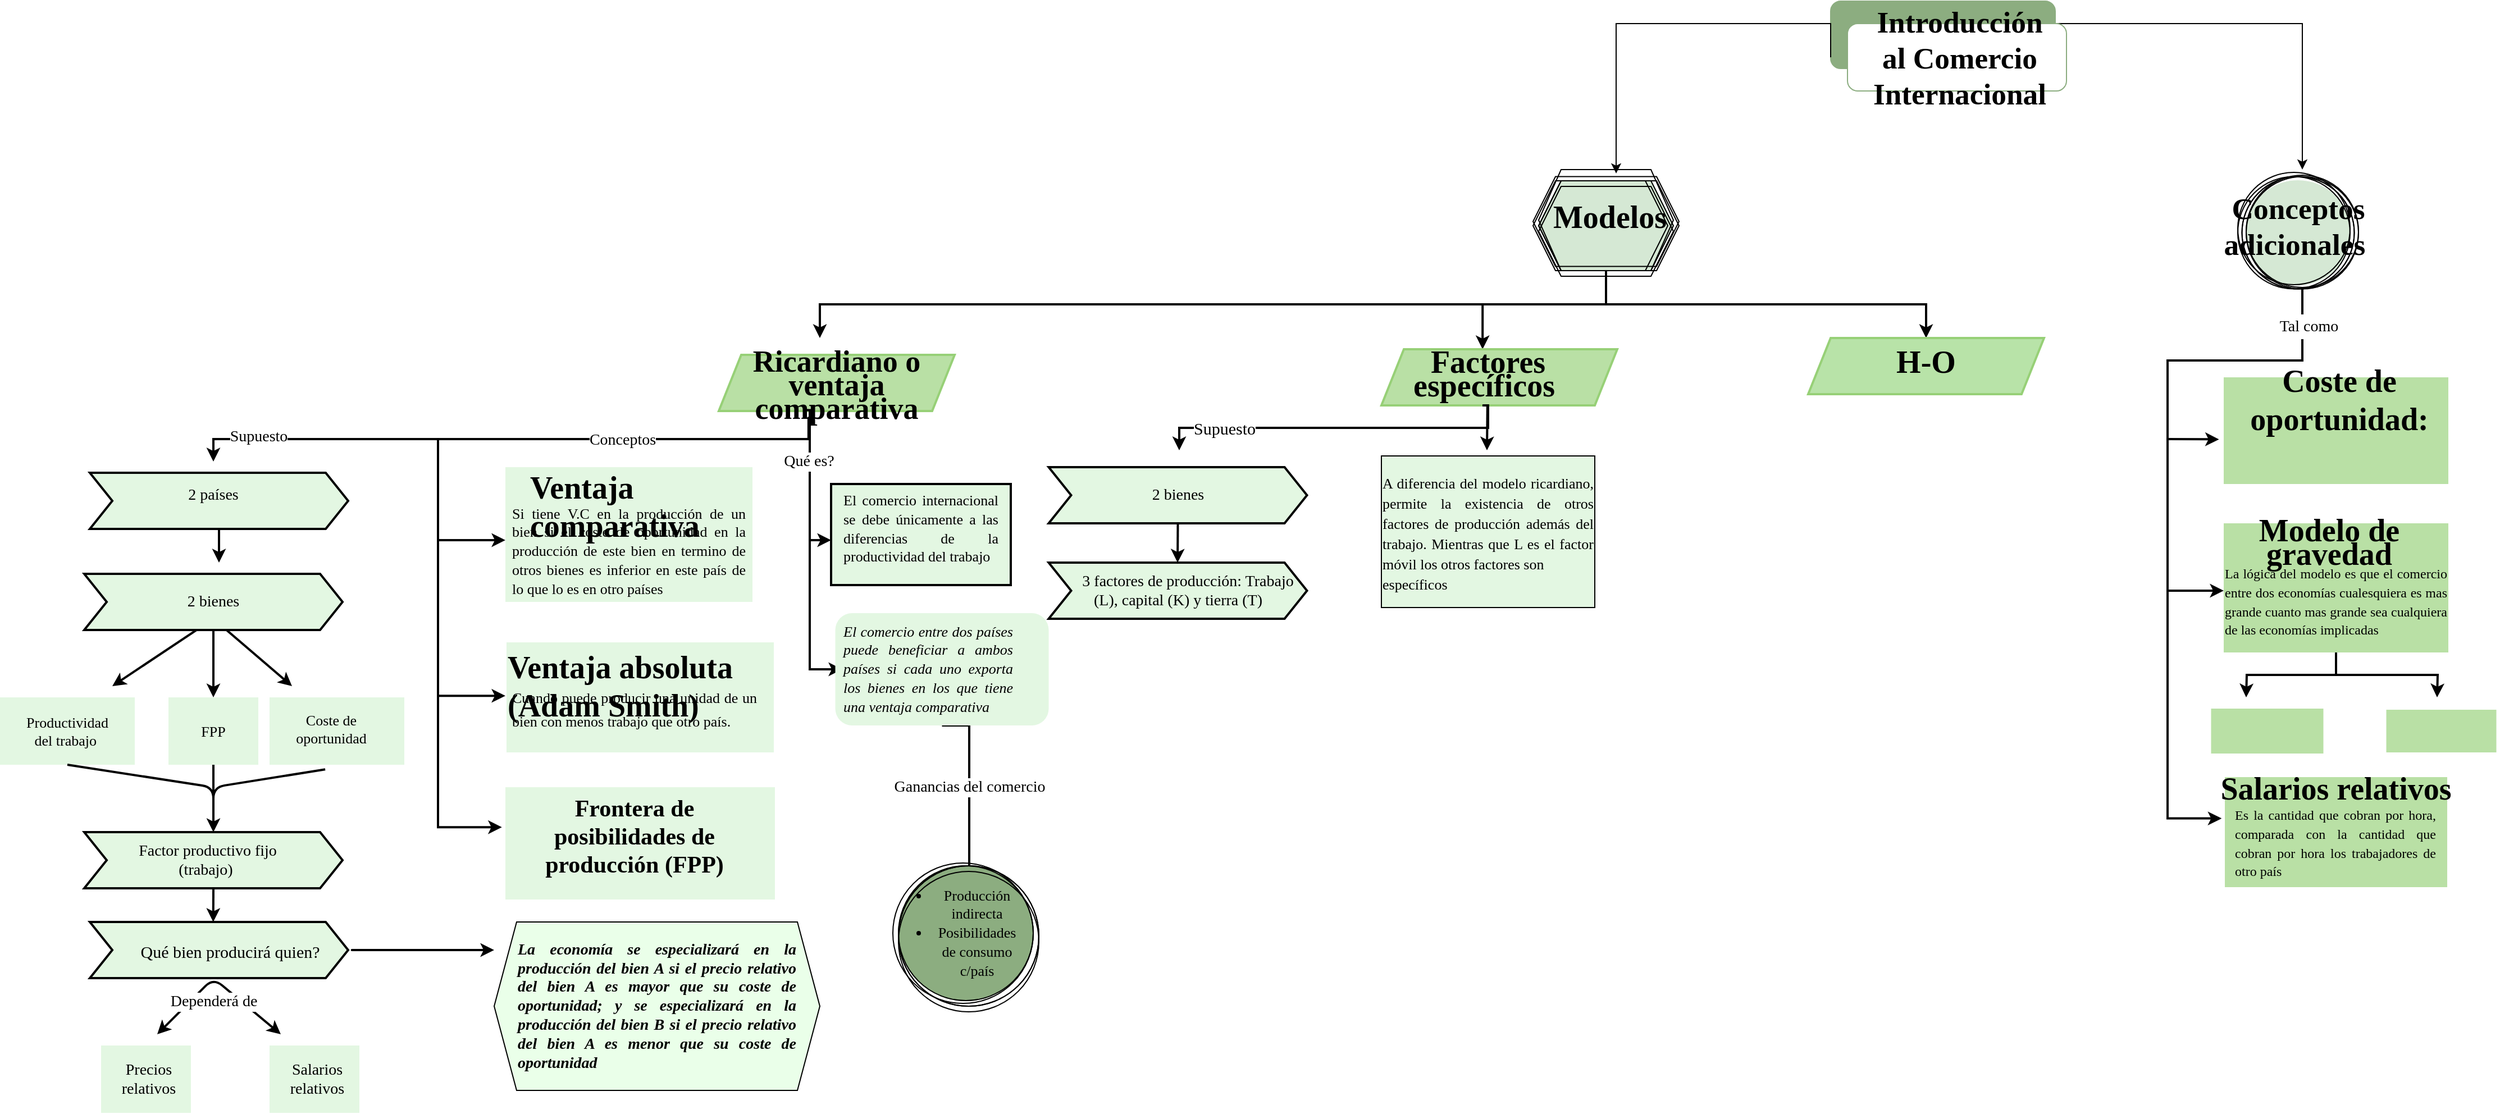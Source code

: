 <mxfile version="13.7.5" type="github">
  <diagram id="CLQZxcMC5-kOAepzaijG" name="Page-1">
    <mxGraphModel dx="2875" dy="645" grid="1" gridSize="10" guides="1" tooltips="1" connect="1" arrows="1" fold="1" page="1" pageScale="1" pageWidth="827" pageHeight="1169" math="0" shadow="0">
      <root>
        <mxCell id="0" />
        <mxCell id="1" parent="0" />
        <mxCell id="q8S28wrqsm7eVF6ChEKj-181" value="" style="shape=step;perimeter=stepPerimeter;whiteSpace=wrap;html=1;fixedSize=1;labelBackgroundColor=none;strokeColor=#000000;strokeWidth=2;fillColor=#E3F7E2;fontFamily=Times New Roman;fontSize=14;" vertex="1" parent="1">
          <mxGeometry x="-1320" y="860" width="230" height="50" as="geometry" />
        </mxCell>
        <mxCell id="q8S28wrqsm7eVF6ChEKj-159" value="" style="endArrow=classic;startArrow=classic;html=1;strokeWidth=2;fontFamily=Times New Roman;fontSize=14;" edge="1" parent="1">
          <mxGeometry width="50" height="50" relative="1" as="geometry">
            <mxPoint x="-1300" y="650" as="sourcePoint" />
            <mxPoint x="-1140" y="650" as="targetPoint" />
            <Array as="points">
              <mxPoint x="-1210" y="590" />
            </Array>
          </mxGeometry>
        </mxCell>
        <mxCell id="q8S28wrqsm7eVF6ChEKj-1" value="" style="rounded=1;whiteSpace=wrap;html=1;fontColor=#ffffff;fillColor=#8CAD80;strokeColor=#8CAD80;" vertex="1" parent="1">
          <mxGeometry x="230" y="40" width="200" height="60" as="geometry" />
        </mxCell>
        <mxCell id="q8S28wrqsm7eVF6ChEKj-6" style="edgeStyle=orthogonalEdgeStyle;rounded=0;orthogonalLoop=1;jettySize=auto;html=1;exitX=1;exitY=0.5;exitDx=0;exitDy=0;fontFamily=Times New Roman;fontSize=14;" edge="1" parent="1" source="q8S28wrqsm7eVF6ChEKj-3">
          <mxGeometry relative="1" as="geometry">
            <mxPoint x="650" y="190" as="targetPoint" />
            <Array as="points">
              <mxPoint x="430" y="90" />
              <mxPoint x="430" y="60" />
              <mxPoint x="650" y="60" />
            </Array>
          </mxGeometry>
        </mxCell>
        <mxCell id="q8S28wrqsm7eVF6ChEKj-3" value="" style="rounded=1;whiteSpace=wrap;html=1;fontColor=#ffffff;fillColor=#FFFFFF;strokeColor=#8CAD80;" vertex="1" parent="1">
          <mxGeometry x="245" y="60" width="195" height="60" as="geometry" />
        </mxCell>
        <mxCell id="q8S28wrqsm7eVF6ChEKj-7" style="edgeStyle=orthogonalEdgeStyle;rounded=0;orthogonalLoop=1;jettySize=auto;html=1;fontFamily=Times New Roman;fontSize=14;entryX=0.575;entryY=-0.082;entryDx=0;entryDy=0;entryPerimeter=0;" edge="1" parent="1" target="q8S28wrqsm7eVF6ChEKj-13">
          <mxGeometry relative="1" as="geometry">
            <mxPoint x="60" y="190" as="targetPoint" />
            <mxPoint x="230" y="90" as="sourcePoint" />
            <Array as="points">
              <mxPoint x="230" y="60" />
              <mxPoint x="39" y="60" />
            </Array>
          </mxGeometry>
        </mxCell>
        <mxCell id="q8S28wrqsm7eVF6ChEKj-4" value="&lt;span style=&quot;font-family: &amp;#34;strawberry blossom&amp;#34; ; font-size: 26.667px ; font-weight: 700&quot;&gt;Introducción al Comercio Internacional&lt;/span&gt;" style="text;html=1;strokeColor=none;fillColor=none;align=center;verticalAlign=middle;whiteSpace=wrap;rounded=0;fontFamily=Times New Roman;fontSize=14;" vertex="1" parent="1">
          <mxGeometry x="260" y="80" width="170" height="20" as="geometry" />
        </mxCell>
        <mxCell id="q8S28wrqsm7eVF6ChEKj-13" value="" style="shape=hexagon;perimeter=hexagonPerimeter2;whiteSpace=wrap;html=1;fixedSize=1;fontFamily=Times New Roman;fontSize=14;fontColor=#ffffff;strokeColor=#D5E8D4;fillColor=#D5E8D4;" vertex="1" parent="1">
          <mxGeometry x="-30" y="200" width="120" height="80" as="geometry" />
        </mxCell>
        <mxCell id="q8S28wrqsm7eVF6ChEKj-17" value="" style="shape=hexagon;perimeter=hexagonPerimeter2;whiteSpace=wrap;html=1;fixedSize=1;fontFamily=Times New Roman;fontSize=14;fillColor=none;" vertex="1" parent="1">
          <mxGeometry x="-35" y="200" width="120" height="80" as="geometry" />
        </mxCell>
        <mxCell id="q8S28wrqsm7eVF6ChEKj-18" value="" style="shape=hexagon;perimeter=hexagonPerimeter2;whiteSpace=wrap;html=1;fixedSize=1;fontFamily=Times New Roman;fontSize=14;fillColor=none;" vertex="1" parent="1">
          <mxGeometry x="-30" y="200" width="120" height="80" as="geometry" />
        </mxCell>
        <mxCell id="q8S28wrqsm7eVF6ChEKj-19" value="" style="shape=hexagon;perimeter=hexagonPerimeter2;whiteSpace=wrap;html=1;fixedSize=1;fontFamily=Times New Roman;fontSize=14;fillColor=none;" vertex="1" parent="1">
          <mxGeometry x="-30" y="200" width="125" height="80" as="geometry" />
        </mxCell>
        <mxCell id="q8S28wrqsm7eVF6ChEKj-21" value="" style="shape=hexagon;perimeter=hexagonPerimeter2;whiteSpace=wrap;html=1;fixedSize=1;fontFamily=Times New Roman;fontSize=14;fillColor=none;" vertex="1" parent="1">
          <mxGeometry x="-35" y="196.25" width="130" height="80" as="geometry" />
        </mxCell>
        <mxCell id="q8S28wrqsm7eVF6ChEKj-22" value="" style="shape=hexagon;perimeter=hexagonPerimeter2;whiteSpace=wrap;html=1;fixedSize=1;fontFamily=Times New Roman;fontSize=14;fillColor=none;" vertex="1" parent="1">
          <mxGeometry x="-30" y="205" width="120" height="80" as="geometry" />
        </mxCell>
        <mxCell id="q8S28wrqsm7eVF6ChEKj-28" value="&lt;br style=&quot;font-size: 28px&quot;&gt;&lt;br style=&quot;font-size: 28px&quot;&gt;&lt;span style=&quot;font-size: 28px ; font-family: &amp;#34;strawberry blossom&amp;#34; ; font-weight: 700&quot;&gt;&amp;nbsp;Modelos&lt;/span&gt;" style="text;html=1;fillColor=none;align=center;verticalAlign=middle;whiteSpace=wrap;rounded=0;fontFamily=Times New Roman;fontSize=14;" vertex="1" parent="1">
          <mxGeometry x="-15" y="200" width="90" height="30" as="geometry" />
        </mxCell>
        <mxCell id="q8S28wrqsm7eVF6ChEKj-31" value="" style="ellipse;whiteSpace=wrap;html=1;aspect=fixed;fontFamily=Times New Roman;fontSize=14;fillColor=#D5E8D4;strokeColor=#D5E8D4;" vertex="1" parent="1">
          <mxGeometry x="600" y="200" width="92.5" height="92.5" as="geometry" />
        </mxCell>
        <mxCell id="q8S28wrqsm7eVF6ChEKj-40" value="" style="ellipse;whiteSpace=wrap;html=1;aspect=fixed;fillColor=none;fontFamily=Times New Roman;fontSize=14;" vertex="1" parent="1">
          <mxGeometry x="592.5" y="192.5" width="100" height="100" as="geometry" />
        </mxCell>
        <mxCell id="q8S28wrqsm7eVF6ChEKj-41" value="&lt;span style=&quot;font-family: &amp;#34;strawberry blossom&amp;#34; ; font-size: 26.667px ; font-weight: 700&quot;&gt;Conceptos adicionales&amp;nbsp;&lt;/span&gt;" style="text;html=1;strokeColor=none;fillColor=none;align=center;verticalAlign=middle;whiteSpace=wrap;rounded=0;fontFamily=Times New Roman;fontSize=14;" vertex="1" parent="1">
          <mxGeometry x="568.75" y="215" width="155" height="50" as="geometry" />
        </mxCell>
        <mxCell id="q8S28wrqsm7eVF6ChEKj-42" value="" style="ellipse;whiteSpace=wrap;html=1;aspect=fixed;fillColor=none;fontFamily=Times New Roman;fontSize=14;" vertex="1" parent="1">
          <mxGeometry x="600" y="196.25" width="100" height="100" as="geometry" />
        </mxCell>
        <mxCell id="q8S28wrqsm7eVF6ChEKj-43" value="" style="ellipse;whiteSpace=wrap;html=1;aspect=fixed;fillColor=none;fontFamily=Times New Roman;fontSize=14;" vertex="1" parent="1">
          <mxGeometry x="596.25" y="196.25" width="100" height="100" as="geometry" />
        </mxCell>
        <mxCell id="q8S28wrqsm7eVF6ChEKj-44" value="" style="ellipse;whiteSpace=wrap;html=1;aspect=fixed;fillColor=none;fontFamily=Times New Roman;fontSize=14;" vertex="1" parent="1">
          <mxGeometry x="592.5" y="196.25" width="100" height="100" as="geometry" />
        </mxCell>
        <mxCell id="q8S28wrqsm7eVF6ChEKj-45" value="" style="ellipse;whiteSpace=wrap;html=1;aspect=fixed;fillColor=none;fontFamily=Times New Roman;fontSize=14;" vertex="1" parent="1">
          <mxGeometry x="596.25" y="196.25" width="100" height="100" as="geometry" />
        </mxCell>
        <mxCell id="q8S28wrqsm7eVF6ChEKj-87" style="rounded=0;orthogonalLoop=1;jettySize=auto;html=1;exitX=0.5;exitY=1;exitDx=0;exitDy=0;strokeWidth=2;fontFamily=Times New Roman;fontSize=14;edgeStyle=orthogonalEdgeStyle;entryX=0.015;entryY=1.26;entryDx=0;entryDy=0;entryPerimeter=0;" edge="1" parent="1" source="q8S28wrqsm7eVF6ChEKj-46" target="q8S28wrqsm7eVF6ChEKj-99">
          <mxGeometry relative="1" as="geometry">
            <mxPoint x="550" y="770" as="targetPoint" />
            <Array as="points">
              <mxPoint x="650" y="360" />
              <mxPoint x="530" y="360" />
              <mxPoint x="530" y="768" />
            </Array>
          </mxGeometry>
        </mxCell>
        <mxCell id="q8S28wrqsm7eVF6ChEKj-46" value="" style="ellipse;whiteSpace=wrap;html=1;aspect=fixed;fillColor=none;fontFamily=Times New Roman;fontSize=14;" vertex="1" parent="1">
          <mxGeometry x="600" y="195" width="100" height="100" as="geometry" />
        </mxCell>
        <mxCell id="q8S28wrqsm7eVF6ChEKj-61" style="edgeStyle=orthogonalEdgeStyle;rounded=0;orthogonalLoop=1;jettySize=auto;html=1;exitX=0.5;exitY=1;exitDx=0;exitDy=0;fontFamily=Times New Roman;fontSize=14;strokeWidth=2;entryX=0.429;entryY=0;entryDx=0;entryDy=0;entryPerimeter=0;" edge="1" parent="1" source="q8S28wrqsm7eVF6ChEKj-50" target="q8S28wrqsm7eVF6ChEKj-58">
          <mxGeometry relative="1" as="geometry">
            <mxPoint x="-80" y="338" as="targetPoint" />
            <Array as="points">
              <mxPoint x="30" y="310" />
              <mxPoint x="-80" y="310" />
            </Array>
          </mxGeometry>
        </mxCell>
        <mxCell id="q8S28wrqsm7eVF6ChEKj-63" style="edgeStyle=orthogonalEdgeStyle;rounded=0;orthogonalLoop=1;jettySize=auto;html=1;exitX=0.5;exitY=1;exitDx=0;exitDy=0;entryX=0.5;entryY=0;entryDx=0;entryDy=0;fontFamily=Times New Roman;fontSize=14;strokeWidth=2;" edge="1" parent="1" source="q8S28wrqsm7eVF6ChEKj-50" target="q8S28wrqsm7eVF6ChEKj-59">
          <mxGeometry relative="1" as="geometry" />
        </mxCell>
        <mxCell id="q8S28wrqsm7eVF6ChEKj-64" style="edgeStyle=orthogonalEdgeStyle;rounded=0;orthogonalLoop=1;jettySize=auto;html=1;exitX=0.5;exitY=1;exitDx=0;exitDy=0;strokeWidth=2;fontFamily=Times New Roman;fontSize=14;" edge="1" parent="1" source="q8S28wrqsm7eVF6ChEKj-50">
          <mxGeometry relative="1" as="geometry">
            <mxPoint x="-670" y="340" as="targetPoint" />
            <Array as="points">
              <mxPoint x="30" y="310" />
              <mxPoint x="-670" y="310" />
            </Array>
          </mxGeometry>
        </mxCell>
        <mxCell id="q8S28wrqsm7eVF6ChEKj-50" value="" style="shape=hexagon;perimeter=hexagonPerimeter2;whiteSpace=wrap;html=1;fixedSize=1;fontFamily=Times New Roman;fontSize=14;fillColor=none;" vertex="1" parent="1">
          <mxGeometry x="-30" y="190" width="120" height="90" as="geometry" />
        </mxCell>
        <mxCell id="q8S28wrqsm7eVF6ChEKj-57" value="" style="shape=parallelogram;perimeter=parallelogramPerimeter;whiteSpace=wrap;html=1;fixedSize=1;fontFamily=Times New Roman;fontSize=14;strokeWidth=2;fillColor=#B9E0A5;strokeColor=#97D077;" vertex="1" parent="1">
          <mxGeometry x="-760" y="355" width="210" height="50" as="geometry" />
        </mxCell>
        <mxCell id="q8S28wrqsm7eVF6ChEKj-58" value="" style="shape=parallelogram;perimeter=parallelogramPerimeter;whiteSpace=wrap;html=1;fixedSize=1;fontFamily=Times New Roman;fontSize=14;strokeWidth=2;strokeColor=#97D077;fillColor=#B9E0A5;" vertex="1" parent="1">
          <mxGeometry x="-170" y="350" width="210" height="50" as="geometry" />
        </mxCell>
        <mxCell id="q8S28wrqsm7eVF6ChEKj-59" value="" style="shape=parallelogram;perimeter=parallelogramPerimeter;whiteSpace=wrap;html=1;fixedSize=1;fontFamily=Times New Roman;fontSize=14;strokeWidth=2;fillColor=#B8E3A8;strokeColor=#97D077;" vertex="1" parent="1">
          <mxGeometry x="210" y="340" width="210" height="50" as="geometry" />
        </mxCell>
        <mxCell id="q8S28wrqsm7eVF6ChEKj-105" style="edgeStyle=orthogonalEdgeStyle;rounded=0;orthogonalLoop=1;jettySize=auto;html=1;exitX=0.386;exitY=1.006;exitDx=0;exitDy=0;strokeWidth=2;fontFamily=Times New Roman;fontSize=14;exitPerimeter=0;entryX=-0.013;entryY=0.356;entryDx=0;entryDy=0;entryPerimeter=0;" edge="1" parent="1" source="q8S28wrqsm7eVF6ChEKj-65" target="q8S28wrqsm7eVF6ChEKj-170">
          <mxGeometry relative="1" as="geometry">
            <mxPoint x="-960" y="810" as="targetPoint" />
            <Array as="points">
              <mxPoint x="-680" y="430" />
              <mxPoint x="-1010" y="430" />
              <mxPoint x="-1010" y="776" />
            </Array>
          </mxGeometry>
        </mxCell>
        <mxCell id="q8S28wrqsm7eVF6ChEKj-106" value="Conceptos" style="edgeLabel;html=1;align=center;verticalAlign=middle;resizable=0;points=[];fontSize=14;fontFamily=Times New Roman;labelBackgroundColor=#ffffff;" vertex="1" connectable="0" parent="q8S28wrqsm7eVF6ChEKj-105">
          <mxGeometry x="0.081" relative="1" as="geometry">
            <mxPoint x="161.16" as="offset" />
          </mxGeometry>
        </mxCell>
        <mxCell id="q8S28wrqsm7eVF6ChEKj-147" style="edgeStyle=orthogonalEdgeStyle;rounded=0;orthogonalLoop=1;jettySize=auto;html=1;exitX=0.387;exitY=1.066;exitDx=0;exitDy=0;strokeWidth=2;fontFamily=Times New Roman;fontSize=14;exitPerimeter=0;" edge="1" parent="1" source="q8S28wrqsm7eVF6ChEKj-65">
          <mxGeometry relative="1" as="geometry">
            <mxPoint x="-1210" y="450" as="targetPoint" />
            <Array as="points">
              <mxPoint x="-680" y="430" />
              <mxPoint x="-1210" y="430" />
            </Array>
          </mxGeometry>
        </mxCell>
        <mxCell id="q8S28wrqsm7eVF6ChEKj-148" value="Conceptos" style="edgeLabel;html=1;align=center;verticalAlign=middle;resizable=0;points=[];fontSize=14;fontFamily=Times New Roman;labelBorderColor=none;" vertex="1" connectable="0" parent="q8S28wrqsm7eVF6ChEKj-147">
          <mxGeometry x="-0.312" y="1" relative="1" as="geometry">
            <mxPoint x="12.44" as="offset" />
          </mxGeometry>
        </mxCell>
        <mxCell id="q8S28wrqsm7eVF6ChEKj-152" value="Supuesto" style="edgeLabel;html=1;align=center;verticalAlign=middle;resizable=0;points=[];fontSize=14;fontFamily=Times New Roman;labelBorderColor=none;" vertex="1" connectable="0" parent="q8S28wrqsm7eVF6ChEKj-147">
          <mxGeometry x="0.837" y="-2" relative="1" as="geometry">
            <mxPoint x="13.16" as="offset" />
          </mxGeometry>
        </mxCell>
        <mxCell id="q8S28wrqsm7eVF6ChEKj-65" value="&lt;p class=&quot;MsoNormal&quot;&gt;&lt;span lang=&quot;ES-MX&quot; style=&quot;line-height: 107% ; font-family: &amp;#34;strawberry blossom&amp;#34;&quot;&gt;&lt;font style=&quot;font-size: 27px&quot;&gt;&lt;b&gt;Ricardiano o ventaja comparativa&lt;/b&gt;&lt;/font&gt;&lt;/span&gt;&lt;/p&gt;" style="text;html=1;strokeColor=none;fillColor=none;align=center;verticalAlign=middle;whiteSpace=wrap;rounded=0;fontFamily=Times New Roman;fontSize=14;" vertex="1" parent="1">
          <mxGeometry x="-765" y="360" width="220" height="50" as="geometry" />
        </mxCell>
        <mxCell id="q8S28wrqsm7eVF6ChEKj-207" style="edgeStyle=orthogonalEdgeStyle;rounded=0;orthogonalLoop=1;jettySize=auto;html=1;strokeWidth=2;fontFamily=Times New Roman;fontSize=14;" edge="1" parent="1">
          <mxGeometry relative="1" as="geometry">
            <mxPoint x="-350" y="440" as="targetPoint" />
            <mxPoint x="-80" y="400" as="sourcePoint" />
            <Array as="points">
              <mxPoint x="-75" y="420" />
              <mxPoint x="-350" y="420" />
            </Array>
          </mxGeometry>
        </mxCell>
        <mxCell id="q8S28wrqsm7eVF6ChEKj-208" value="Supuesto" style="edgeLabel;html=1;align=center;verticalAlign=middle;resizable=0;points=[];fontSize=15;fontFamily=Times New Roman;labelBorderColor=none;" vertex="1" connectable="0" parent="q8S28wrqsm7eVF6ChEKj-207">
          <mxGeometry x="0.371" y="2" relative="1" as="geometry">
            <mxPoint x="-41.18" y="-2.06" as="offset" />
          </mxGeometry>
        </mxCell>
        <mxCell id="q8S28wrqsm7eVF6ChEKj-66" value="&lt;p class=&quot;MsoNormal&quot;&gt;&lt;span lang=&quot;ES-MX&quot; style=&quot;line-height: 107% ; font-family: &amp;#34;strawberry blossom&amp;#34;&quot;&gt;&lt;font style=&quot;font-size: 28px&quot;&gt;&lt;b&gt;Factores específicos&amp;nbsp;&lt;/b&gt;&lt;/font&gt;&lt;/span&gt;&lt;/p&gt;" style="text;html=1;strokeColor=none;fillColor=none;align=center;verticalAlign=middle;whiteSpace=wrap;rounded=0;fontFamily=Times New Roman;fontSize=14;" vertex="1" parent="1">
          <mxGeometry x="-150" y="360" width="150" height="30" as="geometry" />
        </mxCell>
        <mxCell id="q8S28wrqsm7eVF6ChEKj-70" value="&lt;p class=&quot;MsoNormal&quot;&gt;&lt;span lang=&quot;ES-MX&quot; style=&quot;line-height: 107% ; font-family: &amp;#34;strawberry blossom&amp;#34;&quot;&gt;&lt;font style=&quot;font-size: 28px&quot;&gt;&lt;b&gt;H-O&lt;/b&gt;&lt;/font&gt;&lt;/span&gt;&lt;/p&gt;" style="text;html=1;strokeColor=none;fillColor=none;align=center;verticalAlign=middle;whiteSpace=wrap;rounded=0;fontFamily=Times New Roman;fontSize=14;" vertex="1" parent="1">
          <mxGeometry x="270" y="355" width="90" height="20" as="geometry" />
        </mxCell>
        <mxCell id="q8S28wrqsm7eVF6ChEKj-74" value="" style="rounded=0;whiteSpace=wrap;html=1;strokeWidth=2;fontFamily=Times New Roman;fontSize=14;strokeColor=#FFFFFF;" vertex="1" parent="1">
          <mxGeometry x="620" y="320" width="70" height="20" as="geometry" />
        </mxCell>
        <mxCell id="q8S28wrqsm7eVF6ChEKj-75" value="Tal como" style="text;html=1;strokeColor=none;fillColor=none;align=center;verticalAlign=middle;whiteSpace=wrap;rounded=0;fontFamily=Times New Roman;fontSize=14;labelBorderColor=none;" vertex="1" parent="1">
          <mxGeometry x="616.25" y="320" width="80" height="20" as="geometry" />
        </mxCell>
        <mxCell id="q8S28wrqsm7eVF6ChEKj-76" value="" style="rounded=0;whiteSpace=wrap;html=1;strokeWidth=2;fillColor=#B9E0A5;fontFamily=Times New Roman;fontSize=14;strokeColor=none;" vertex="1" parent="1">
          <mxGeometry x="580" y="375" width="200" height="95" as="geometry" />
        </mxCell>
        <mxCell id="q8S28wrqsm7eVF6ChEKj-77" value="&lt;div style=&quot;text-align: center&quot;&gt;&lt;font face=&quot;strawberry blossom&quot;&gt;&lt;span style=&quot;font-size: 28px&quot;&gt;&lt;b&gt;Coste de oportunidad:&lt;/b&gt;&lt;/span&gt;&lt;/font&gt;&lt;/div&gt;" style="text;html=1;strokeColor=none;fillColor=none;align=center;verticalAlign=middle;whiteSpace=wrap;rounded=0;fontFamily=Times New Roman;fontSize=14;" vertex="1" parent="1">
          <mxGeometry x="596.25" y="380" width="173.75" height="30" as="geometry" />
        </mxCell>
        <mxCell id="q8S28wrqsm7eVF6ChEKj-94" style="edgeStyle=orthogonalEdgeStyle;rounded=0;orthogonalLoop=1;jettySize=auto;html=1;exitX=0.5;exitY=1;exitDx=0;exitDy=0;strokeWidth=2;fontFamily=Times New Roman;fontSize=14;" edge="1" parent="1" source="q8S28wrqsm7eVF6ChEKj-84">
          <mxGeometry relative="1" as="geometry">
            <mxPoint x="600" y="660" as="targetPoint" />
          </mxGeometry>
        </mxCell>
        <mxCell id="q8S28wrqsm7eVF6ChEKj-95" style="edgeStyle=orthogonalEdgeStyle;rounded=0;orthogonalLoop=1;jettySize=auto;html=1;exitX=0.5;exitY=1;exitDx=0;exitDy=0;strokeWidth=2;fontFamily=Times New Roman;fontSize=14;" edge="1" parent="1" source="q8S28wrqsm7eVF6ChEKj-84">
          <mxGeometry relative="1" as="geometry">
            <mxPoint x="770" y="660" as="targetPoint" />
          </mxGeometry>
        </mxCell>
        <mxCell id="q8S28wrqsm7eVF6ChEKj-84" value="" style="rounded=0;whiteSpace=wrap;html=1;strokeWidth=2;fillColor=#B9E0A5;fontFamily=Times New Roman;fontSize=14;strokeColor=none;" vertex="1" parent="1">
          <mxGeometry x="580" y="505" width="200" height="115" as="geometry" />
        </mxCell>
        <mxCell id="q8S28wrqsm7eVF6ChEKj-85" value="&lt;p class=&quot;MsoNormal&quot;&gt;&lt;span lang=&quot;ES-MX&quot; style=&quot;line-height: 107% ; font-family: &amp;#34;strawberry blossom&amp;#34;&quot;&gt;&lt;font style=&quot;font-size: 28px&quot;&gt;&lt;b&gt;Modelo de gravedad&lt;/b&gt;&lt;/font&gt;&lt;/span&gt;&lt;/p&gt;" style="text;html=1;strokeColor=none;fillColor=none;align=center;verticalAlign=middle;whiteSpace=wrap;rounded=0;fontFamily=Times New Roman;fontSize=14;" vertex="1" parent="1">
          <mxGeometry x="568.75" y="510" width="210" height="30" as="geometry" />
        </mxCell>
        <mxCell id="q8S28wrqsm7eVF6ChEKj-86" value="&lt;div style=&quot;text-align: justify&quot;&gt;&lt;span&gt;&lt;font style=&quot;font-size: 12px&quot;&gt;La lógica del modelo es que el comercio entre dos economías cualesquiera es mas grande cuanto mas grande sea cualquiera de las economías implicadas&lt;/font&gt;&lt;/span&gt;&lt;/div&gt;" style="text;html=1;strokeColor=none;fillColor=none;align=center;verticalAlign=middle;whiteSpace=wrap;rounded=0;fontFamily=Times New Roman;fontSize=14;" vertex="1" parent="1">
          <mxGeometry x="580" y="565" width="200" height="20" as="geometry" />
        </mxCell>
        <mxCell id="q8S28wrqsm7eVF6ChEKj-90" value="" style="endArrow=classic;html=1;strokeWidth=2;fontFamily=Times New Roman;fontSize=14;entryX=-0.021;entryY=0.581;entryDx=0;entryDy=0;entryPerimeter=0;" edge="1" parent="1" target="q8S28wrqsm7eVF6ChEKj-76">
          <mxGeometry width="50" height="50" relative="1" as="geometry">
            <mxPoint x="530" y="430" as="sourcePoint" />
            <mxPoint x="590" y="410" as="targetPoint" />
          </mxGeometry>
        </mxCell>
        <mxCell id="q8S28wrqsm7eVF6ChEKj-96" value="" style="rounded=0;whiteSpace=wrap;html=1;strokeWidth=2;fillColor=#B9E0A5;fontFamily=Times New Roman;fontSize=14;strokeColor=none;" vertex="1" parent="1">
          <mxGeometry x="568.75" y="670" width="100" height="40" as="geometry" />
        </mxCell>
        <mxCell id="q8S28wrqsm7eVF6ChEKj-97" value="" style="rounded=0;whiteSpace=wrap;html=1;strokeColor=#FFFFFF;strokeWidth=2;fillColor=#B9E0A5;fontFamily=Times New Roman;fontSize=14;" vertex="1" parent="1">
          <mxGeometry x="723.75" y="670" width="100" height="40" as="geometry" />
        </mxCell>
        <mxCell id="q8S28wrqsm7eVF6ChEKj-98" value="" style="rounded=0;whiteSpace=wrap;html=1;strokeColor=#FFFFFF;strokeWidth=2;fillColor=#B9E0A5;fontFamily=Times New Roman;fontSize=14;" vertex="1" parent="1">
          <mxGeometry x="580" y="730" width="200" height="100" as="geometry" />
        </mxCell>
        <mxCell id="q8S28wrqsm7eVF6ChEKj-99" value="&lt;p class=&quot;MsoNormal&quot;&gt;&lt;span lang=&quot;ES-MX&quot; style=&quot;line-height: 107% ; font-family: &amp;#34;strawberry blossom&amp;#34;&quot;&gt;&lt;font style=&quot;font-size: 28px&quot;&gt;&lt;b&gt;Salarios relativos&lt;/b&gt;&lt;/font&gt;&lt;/span&gt;&lt;/p&gt;" style="text;html=1;strokeColor=none;fillColor=none;align=center;verticalAlign=middle;whiteSpace=wrap;rounded=0;fontFamily=Times New Roman;fontSize=14;" vertex="1" parent="1">
          <mxGeometry x="575" y="730" width="210" height="30" as="geometry" />
        </mxCell>
        <mxCell id="q8S28wrqsm7eVF6ChEKj-101" value="" style="endArrow=classic;html=1;strokeWidth=2;fontFamily=Times New Roman;fontSize=14;" edge="1" parent="1">
          <mxGeometry width="50" height="50" relative="1" as="geometry">
            <mxPoint x="530" y="565" as="sourcePoint" />
            <mxPoint x="580" y="565" as="targetPoint" />
          </mxGeometry>
        </mxCell>
        <mxCell id="q8S28wrqsm7eVF6ChEKj-102" value="&lt;div style=&quot;text-align: justify&quot;&gt;&lt;span style=&quot;font-size: 12px&quot;&gt;Es la cantidad que cobran por hora, comparada con la cantidad que cobran por hora los trabajadores de otro país&lt;/span&gt;&lt;/div&gt;" style="text;html=1;strokeColor=none;fillColor=none;align=center;verticalAlign=middle;whiteSpace=wrap;rounded=0;fontFamily=Times New Roman;fontSize=14;" vertex="1" parent="1">
          <mxGeometry x="588.75" y="780" width="181.25" height="20" as="geometry" />
        </mxCell>
        <mxCell id="q8S28wrqsm7eVF6ChEKj-107" value="" style="rounded=0;whiteSpace=wrap;html=1;strokeWidth=2;fontFamily=Times New Roman;fontSize=14;fillColor=#E3F7E2;strokeColor=none;" vertex="1" parent="1">
          <mxGeometry x="-950" y="455" width="220" height="120" as="geometry" />
        </mxCell>
        <mxCell id="q8S28wrqsm7eVF6ChEKj-108" value="&lt;div style=&quot;text-align: justify&quot;&gt;&lt;font style=&quot;font-size: 13px&quot;&gt;Si tiene V.C en la producción&amp;nbsp;de un bien si el coste de oportunidad en la producción de este bien en termino de otros bienes es inferior en este país&amp;nbsp;de lo que lo es en otro países&lt;/font&gt;&lt;/div&gt;" style="text;html=1;strokeColor=none;fillColor=none;align=center;verticalAlign=middle;whiteSpace=wrap;rounded=0;fontFamily=Times New Roman;fontSize=14;" vertex="1" parent="1">
          <mxGeometry x="-945" y="520" width="210" height="20" as="geometry" />
        </mxCell>
        <mxCell id="q8S28wrqsm7eVF6ChEKj-109" value="&lt;b style=&quot;color: rgb(0 , 0 , 0) ; font-family: &amp;#34;strawberry blossom&amp;#34; ; font-size: 28px ; font-style: normal ; letter-spacing: normal ; text-align: center ; text-indent: 0px ; text-transform: none ; word-spacing: 0px&quot;&gt;Ventaja comparativa&lt;br&gt;&lt;br&gt;&lt;/b&gt;" style="text;whiteSpace=wrap;html=1;fontSize=14;fontFamily=Times New Roman;" vertex="1" parent="1">
          <mxGeometry x="-930" y="450" width="170" height="30" as="geometry" />
        </mxCell>
        <mxCell id="q8S28wrqsm7eVF6ChEKj-111" value="" style="endArrow=classic;html=1;strokeWidth=2;fontFamily=Times New Roman;fontSize=14;" edge="1" parent="1">
          <mxGeometry width="50" height="50" relative="1" as="geometry">
            <mxPoint x="-1010" y="520" as="sourcePoint" />
            <mxPoint x="-950" y="520" as="targetPoint" />
          </mxGeometry>
        </mxCell>
        <mxCell id="q8S28wrqsm7eVF6ChEKj-112" value="" style="rounded=0;whiteSpace=wrap;html=1;strokeWidth=2;fillColor=#E3F7E2;fontFamily=Times New Roman;fontSize=14;strokeColor=#FFFFFF;" vertex="1" parent="1">
          <mxGeometry x="-950" y="610" width="240" height="100" as="geometry" />
        </mxCell>
        <mxCell id="q8S28wrqsm7eVF6ChEKj-113" value="&lt;b style=&quot;color: rgb(0 , 0 , 0) ; font-family: &amp;#34;strawberry blossom&amp;#34; ; font-size: 28px ; font-style: normal ; letter-spacing: normal ; text-align: center ; text-indent: 0px ; text-transform: none ; word-spacing: 0px&quot;&gt;Ventaja absoluta (Adam Smith)&lt;br&gt;&lt;br&gt;&lt;/b&gt;" style="text;whiteSpace=wrap;html=1;fontSize=14;fontFamily=Times New Roman;" vertex="1" parent="1">
          <mxGeometry x="-950" y="610" width="240" height="30" as="geometry" />
        </mxCell>
        <mxCell id="q8S28wrqsm7eVF6ChEKj-114" value="&lt;p class=&quot;MsoNormal&quot; style=&quot;text-align: justify ; line-height: 150% ; page-break-after: avoid&quot;&gt;&lt;span lang=&quot;ES-TRAD&quot;&gt;&lt;font style=&quot;font-size: 13px&quot;&gt;Cuando puede producir una unidad de un bien con menos trabajo que otro país.&lt;/font&gt;&lt;/span&gt;&lt;/p&gt;" style="text;html=1;strokeColor=none;fillColor=none;align=center;verticalAlign=middle;whiteSpace=wrap;rounded=0;fontFamily=Times New Roman;fontSize=14;" vertex="1" parent="1">
          <mxGeometry x="-945" y="660" width="220" height="20" as="geometry" />
        </mxCell>
        <mxCell id="q8S28wrqsm7eVF6ChEKj-119" style="edgeStyle=orthogonalEdgeStyle;rounded=0;orthogonalLoop=1;jettySize=auto;html=1;exitX=0.371;exitY=0.883;exitDx=0;exitDy=0;strokeWidth=2;fontFamily=Times New Roman;fontSize=14;exitPerimeter=0;entryX=0;entryY=0.5;entryDx=0;entryDy=0;" edge="1" parent="1" source="q8S28wrqsm7eVF6ChEKj-65" target="q8S28wrqsm7eVF6ChEKj-124">
          <mxGeometry relative="1" as="geometry">
            <mxPoint x="-678.76" y="420.0" as="sourcePoint" />
            <mxPoint x="-679" y="630" as="targetPoint" />
            <Array as="points">
              <mxPoint x="-679" y="404" />
              <mxPoint x="-679" y="635" />
            </Array>
          </mxGeometry>
        </mxCell>
        <mxCell id="q8S28wrqsm7eVF6ChEKj-125" value="Qué es?" style="edgeLabel;html=1;align=center;verticalAlign=middle;resizable=0;points=[];fontSize=14;fontFamily=Times New Roman;labelBorderColor=none;" vertex="1" connectable="0" parent="q8S28wrqsm7eVF6ChEKj-119">
          <mxGeometry x="0.117" y="-3" relative="1" as="geometry">
            <mxPoint x="1.91" y="-97.14" as="offset" />
          </mxGeometry>
        </mxCell>
        <mxCell id="q8S28wrqsm7eVF6ChEKj-116" value="" style="rounded=0;whiteSpace=wrap;html=1;labelBackgroundColor=#ffffff;strokeColor=#000000;strokeWidth=2;fillColor=#E3F7E2;fontFamily=Times New Roman;fontSize=14;" vertex="1" parent="1">
          <mxGeometry x="-660" y="470" width="160" height="90" as="geometry" />
        </mxCell>
        <mxCell id="q8S28wrqsm7eVF6ChEKj-118" value="&lt;div style=&quot;text-align: justify&quot;&gt;&lt;span&gt;&lt;font&gt;&lt;span style=&quot;font-size: 13px&quot;&gt;El comercio internacional se debe únicamente&amp;nbsp;a las diferencias de la productividad del trabajo&lt;/span&gt;&lt;/font&gt;&lt;/span&gt;&lt;/div&gt;" style="text;html=1;strokeColor=none;fillColor=none;align=center;verticalAlign=middle;whiteSpace=wrap;rounded=0;labelBackgroundColor=none;fontFamily=Times New Roman;fontSize=14;" vertex="1" parent="1">
          <mxGeometry x="-650" y="480" width="140" height="60" as="geometry" />
        </mxCell>
        <mxCell id="q8S28wrqsm7eVF6ChEKj-204" style="edgeStyle=orthogonalEdgeStyle;rounded=0;orthogonalLoop=1;jettySize=auto;html=1;exitX=0.5;exitY=1;exitDx=0;exitDy=0;entryX=0;entryY=0;entryDx=0;entryDy=0;strokeWidth=2;fontFamily=Times New Roman;fontSize=14;" edge="1" parent="1" source="q8S28wrqsm7eVF6ChEKj-123" target="q8S28wrqsm7eVF6ChEKj-201">
          <mxGeometry relative="1" as="geometry">
            <Array as="points">
              <mxPoint x="-537" y="685" />
              <mxPoint x="-537" y="828" />
            </Array>
          </mxGeometry>
        </mxCell>
        <mxCell id="q8S28wrqsm7eVF6ChEKj-205" value="Ganancias del comercio&lt;br&gt;" style="edgeLabel;html=1;align=center;verticalAlign=middle;resizable=0;points=[];fontSize=14;fontFamily=Times New Roman;labelBorderColor=none;" vertex="1" connectable="0" parent="q8S28wrqsm7eVF6ChEKj-204">
          <mxGeometry x="-0.257" relative="1" as="geometry">
            <mxPoint as="offset" />
          </mxGeometry>
        </mxCell>
        <mxCell id="q8S28wrqsm7eVF6ChEKj-123" value="" style="rounded=1;whiteSpace=wrap;html=1;labelBackgroundColor=none;strokeWidth=2;fillColor=#E3F7E2;fontFamily=Times New Roman;fontSize=14;strokeColor=none;" vertex="1" parent="1">
          <mxGeometry x="-656.25" y="585" width="190" height="100" as="geometry" />
        </mxCell>
        <mxCell id="q8S28wrqsm7eVF6ChEKj-124" value="&lt;div style=&quot;text-align: justify&quot;&gt;&lt;span&gt;&lt;i&gt;&lt;font style=&quot;font-size: 13px&quot;&gt;El comercio entre dos países puede beneficiar a ambos países si cada uno exporta los bienes en los que tiene una ventaja comparativa&lt;/font&gt;&lt;/i&gt;&lt;/span&gt;&lt;/div&gt;" style="text;html=1;strokeColor=none;fillColor=none;align=center;verticalAlign=middle;whiteSpace=wrap;rounded=0;labelBackgroundColor=none;fontFamily=Times New Roman;fontSize=14;" vertex="1" parent="1">
          <mxGeometry x="-650" y="600" width="152.5" height="70" as="geometry" />
        </mxCell>
        <mxCell id="q8S28wrqsm7eVF6ChEKj-142" value="" style="endArrow=classic;html=1;strokeWidth=2;fontFamily=Times New Roman;fontSize=14;" edge="1" parent="1">
          <mxGeometry width="50" height="50" relative="1" as="geometry">
            <mxPoint x="-680" y="520" as="sourcePoint" />
            <mxPoint x="-660" y="520" as="targetPoint" />
          </mxGeometry>
        </mxCell>
        <mxCell id="q8S28wrqsm7eVF6ChEKj-155" style="edgeStyle=orthogonalEdgeStyle;rounded=0;orthogonalLoop=1;jettySize=auto;html=1;exitX=0.5;exitY=1;exitDx=0;exitDy=0;strokeWidth=2;fontFamily=Times New Roman;fontSize=14;" edge="1" parent="1" source="q8S28wrqsm7eVF6ChEKj-153">
          <mxGeometry relative="1" as="geometry">
            <mxPoint x="-1205" y="540" as="targetPoint" />
          </mxGeometry>
        </mxCell>
        <mxCell id="q8S28wrqsm7eVF6ChEKj-153" value="" style="shape=step;perimeter=stepPerimeter;whiteSpace=wrap;html=1;fixedSize=1;labelBackgroundColor=none;strokeColor=#000000;strokeWidth=2;fillColor=#E3F7E2;fontFamily=Times New Roman;fontSize=14;" vertex="1" parent="1">
          <mxGeometry x="-1320" y="460" width="230" height="50" as="geometry" />
        </mxCell>
        <mxCell id="q8S28wrqsm7eVF6ChEKj-154" value="2 países" style="text;html=1;strokeColor=none;fillColor=none;align=center;verticalAlign=middle;whiteSpace=wrap;rounded=0;labelBackgroundColor=none;fontFamily=Times New Roman;fontSize=14;" vertex="1" parent="1">
          <mxGeometry x="-1270" y="470" width="120" height="20" as="geometry" />
        </mxCell>
        <mxCell id="q8S28wrqsm7eVF6ChEKj-156" value="" style="shape=step;perimeter=stepPerimeter;whiteSpace=wrap;html=1;fixedSize=1;labelBackgroundColor=none;strokeColor=#000000;strokeWidth=2;fillColor=#E3F7E2;fontFamily=Times New Roman;fontSize=14;" vertex="1" parent="1">
          <mxGeometry x="-1325" y="550" width="230" height="50" as="geometry" />
        </mxCell>
        <mxCell id="q8S28wrqsm7eVF6ChEKj-157" value="2 bienes" style="text;html=1;strokeColor=none;fillColor=none;align=center;verticalAlign=middle;whiteSpace=wrap;rounded=0;labelBackgroundColor=none;fontFamily=Times New Roman;fontSize=14;" vertex="1" parent="1">
          <mxGeometry x="-1250" y="565" width="80" height="20" as="geometry" />
        </mxCell>
        <mxCell id="q8S28wrqsm7eVF6ChEKj-160" value="" style="rounded=0;whiteSpace=wrap;html=1;labelBackgroundColor=none;strokeWidth=2;fillColor=#E3F7E2;fontFamily=Times New Roman;fontSize=14;strokeColor=none;" vertex="1" parent="1">
          <mxGeometry x="-1400" y="660" width="120" height="60" as="geometry" />
        </mxCell>
        <mxCell id="q8S28wrqsm7eVF6ChEKj-162" value="Productividad del trabajo&amp;nbsp;" style="text;html=1;strokeColor=none;fillColor=none;align=center;verticalAlign=middle;whiteSpace=wrap;rounded=0;labelBackgroundColor=none;fontFamily=Times New Roman;fontSize=13;" vertex="1" parent="1">
          <mxGeometry x="-1380" y="680" width="80" height="20" as="geometry" />
        </mxCell>
        <mxCell id="q8S28wrqsm7eVF6ChEKj-163" value="" style="rounded=0;whiteSpace=wrap;html=1;labelBackgroundColor=none;strokeWidth=2;fillColor=#E3F7E2;fontFamily=Times New Roman;fontSize=13;strokeColor=none;" vertex="1" parent="1">
          <mxGeometry x="-1250" y="660" width="80" height="60" as="geometry" />
        </mxCell>
        <mxCell id="q8S28wrqsm7eVF6ChEKj-164" value="FPP" style="text;html=1;strokeColor=none;fillColor=none;align=center;verticalAlign=middle;whiteSpace=wrap;rounded=0;labelBackgroundColor=none;fontFamily=Times New Roman;fontSize=13;" vertex="1" parent="1">
          <mxGeometry x="-1230" y="680" width="40" height="20" as="geometry" />
        </mxCell>
        <mxCell id="q8S28wrqsm7eVF6ChEKj-166" value="" style="rounded=0;whiteSpace=wrap;html=1;labelBackgroundColor=none;strokeWidth=2;fillColor=#E3F7E2;fontFamily=Times New Roman;fontSize=14;strokeColor=none;" vertex="1" parent="1">
          <mxGeometry x="-1160" y="660" width="120" height="60" as="geometry" />
        </mxCell>
        <mxCell id="q8S28wrqsm7eVF6ChEKj-167" value="Coste de oportunidad" style="text;html=1;strokeColor=none;fillColor=none;align=center;verticalAlign=middle;whiteSpace=wrap;rounded=0;labelBackgroundColor=none;fontFamily=Times New Roman;fontSize=13;" vertex="1" parent="1">
          <mxGeometry x="-1150" y="670" width="90" height="35" as="geometry" />
        </mxCell>
        <mxCell id="q8S28wrqsm7eVF6ChEKj-168" value="" style="endArrow=classic;html=1;strokeWidth=2;fontFamily=Times New Roman;fontSize=13;entryX=0.5;entryY=0;entryDx=0;entryDy=0;" edge="1" parent="1" target="q8S28wrqsm7eVF6ChEKj-163">
          <mxGeometry width="50" height="50" relative="1" as="geometry">
            <mxPoint x="-1210" y="600" as="sourcePoint" />
            <mxPoint x="-1200" y="470" as="targetPoint" />
          </mxGeometry>
        </mxCell>
        <mxCell id="q8S28wrqsm7eVF6ChEKj-169" value="" style="endArrow=classic;html=1;strokeWidth=2;fontFamily=Times New Roman;fontSize=14;" edge="1" parent="1">
          <mxGeometry width="50" height="50" relative="1" as="geometry">
            <mxPoint x="-1010" y="658.57" as="sourcePoint" />
            <mxPoint x="-950" y="658.57" as="targetPoint" />
            <Array as="points">
              <mxPoint x="-980" y="658.57" />
            </Array>
          </mxGeometry>
        </mxCell>
        <mxCell id="q8S28wrqsm7eVF6ChEKj-170" value="" style="rounded=0;whiteSpace=wrap;html=1;labelBackgroundColor=none;strokeWidth=2;fillColor=#E3F7E2;fontFamily=Times New Roman;fontSize=13;strokeColor=none;" vertex="1" parent="1">
          <mxGeometry x="-950" y="740" width="240" height="100" as="geometry" />
        </mxCell>
        <mxCell id="q8S28wrqsm7eVF6ChEKj-171" value="&lt;b style=&quot;color: rgb(0, 0, 0); font-family: &amp;quot;strawberry blossom&amp;quot;; font-style: normal; letter-spacing: normal; text-indent: 0px; text-transform: none; word-spacing: 0px; font-size: 21px;&quot;&gt;&lt;font style=&quot;font-size: 21px;&quot;&gt;Frontera de posibilidades de producción (FPP)&lt;/font&gt;&lt;br style=&quot;font-size: 21px;&quot;&gt;&lt;/b&gt;" style="text;whiteSpace=wrap;html=1;fontSize=21;fontFamily=Times New Roman;align=center;" vertex="1" parent="1">
          <mxGeometry x="-950" y="740" width="230" height="30" as="geometry" />
        </mxCell>
        <mxCell id="q8S28wrqsm7eVF6ChEKj-183" style="edgeStyle=orthogonalEdgeStyle;rounded=0;orthogonalLoop=1;jettySize=auto;html=1;exitX=0.5;exitY=1;exitDx=0;exitDy=0;strokeWidth=2;fontFamily=Times New Roman;fontSize=13;" edge="1" parent="1" source="q8S28wrqsm7eVF6ChEKj-172">
          <mxGeometry relative="1" as="geometry">
            <mxPoint x="-1210.143" y="860" as="targetPoint" />
          </mxGeometry>
        </mxCell>
        <mxCell id="q8S28wrqsm7eVF6ChEKj-172" value="" style="shape=step;perimeter=stepPerimeter;whiteSpace=wrap;html=1;fixedSize=1;labelBackgroundColor=none;strokeColor=#000000;strokeWidth=2;fillColor=#E3F7E2;fontFamily=Times New Roman;fontSize=14;" vertex="1" parent="1">
          <mxGeometry x="-1325" y="780" width="230" height="50" as="geometry" />
        </mxCell>
        <mxCell id="q8S28wrqsm7eVF6ChEKj-174" value="" style="endArrow=classic;html=1;strokeWidth=2;fontFamily=Times New Roman;fontSize=21;exitX=0.5;exitY=1;exitDx=0;exitDy=0;entryX=0.5;entryY=0;entryDx=0;entryDy=0;" edge="1" parent="1" source="q8S28wrqsm7eVF6ChEKj-160" target="q8S28wrqsm7eVF6ChEKj-172">
          <mxGeometry width="50" height="50" relative="1" as="geometry">
            <mxPoint x="-1230" y="720" as="sourcePoint" />
            <mxPoint x="-1180" y="670" as="targetPoint" />
            <Array as="points">
              <mxPoint x="-1210" y="740" />
            </Array>
          </mxGeometry>
        </mxCell>
        <mxCell id="q8S28wrqsm7eVF6ChEKj-176" value="" style="endArrow=none;html=1;strokeWidth=2;fontFamily=Times New Roman;fontSize=21;exitX=0.5;exitY=1;exitDx=0;exitDy=0;" edge="1" parent="1" source="q8S28wrqsm7eVF6ChEKj-163">
          <mxGeometry width="50" height="50" relative="1" as="geometry">
            <mxPoint x="-1220" y="720" as="sourcePoint" />
            <mxPoint x="-1210" y="760" as="targetPoint" />
          </mxGeometry>
        </mxCell>
        <mxCell id="q8S28wrqsm7eVF6ChEKj-177" value="" style="endArrow=none;html=1;strokeWidth=2;fontFamily=Times New Roman;fontSize=21;entryX=0.413;entryY=1.069;entryDx=0;entryDy=0;entryPerimeter=0;" edge="1" parent="1" target="q8S28wrqsm7eVF6ChEKj-166">
          <mxGeometry width="50" height="50" relative="1" as="geometry">
            <mxPoint x="-1210" y="770" as="sourcePoint" />
            <mxPoint x="-1180" y="670" as="targetPoint" />
            <Array as="points">
              <mxPoint x="-1210" y="740" />
            </Array>
          </mxGeometry>
        </mxCell>
        <mxCell id="q8S28wrqsm7eVF6ChEKj-178" value="&lt;font style=&quot;font-size: 15px&quot;&gt;Qué bien producirá quien?&lt;/font&gt;" style="text;html=1;strokeColor=none;fillColor=none;align=center;verticalAlign=middle;whiteSpace=wrap;rounded=0;labelBackgroundColor=none;fontFamily=Times New Roman;fontSize=21;" vertex="1" parent="1">
          <mxGeometry x="-1310" y="875" width="230" height="20" as="geometry" />
        </mxCell>
        <mxCell id="q8S28wrqsm7eVF6ChEKj-179" value="&lt;span style=&quot;font-size: 14px&quot;&gt;Factor productivo fijo (trabajo)&amp;nbsp;&lt;/span&gt;" style="text;html=1;strokeColor=none;fillColor=none;align=center;verticalAlign=middle;whiteSpace=wrap;rounded=0;labelBackgroundColor=none;fontFamily=Times New Roman;fontSize=13;" vertex="1" parent="1">
          <mxGeometry x="-1300" y="795" width="170" height="20" as="geometry" />
        </mxCell>
        <mxCell id="q8S28wrqsm7eVF6ChEKj-184" value="" style="endArrow=classic;startArrow=classic;html=1;strokeWidth=2;fontFamily=Times New Roman;fontSize=13;" edge="1" parent="1">
          <mxGeometry width="50" height="50" relative="1" as="geometry">
            <mxPoint x="-1260" y="960" as="sourcePoint" />
            <mxPoint x="-1150" y="960" as="targetPoint" />
            <Array as="points">
              <mxPoint x="-1210" y="910" />
            </Array>
          </mxGeometry>
        </mxCell>
        <mxCell id="q8S28wrqsm7eVF6ChEKj-189" value="Dependerá de" style="edgeLabel;html=1;align=center;verticalAlign=middle;resizable=0;points=[];fontSize=14;fontFamily=Times New Roman;labelBorderColor=none;" vertex="1" connectable="0" parent="q8S28wrqsm7eVF6ChEKj-184">
          <mxGeometry x="-0.365" y="-5" relative="1" as="geometry">
            <mxPoint x="13.13" as="offset" />
          </mxGeometry>
        </mxCell>
        <mxCell id="q8S28wrqsm7eVF6ChEKj-185" value="" style="rounded=0;whiteSpace=wrap;html=1;labelBackgroundColor=none;strokeWidth=2;fillColor=#E3F7E2;fontFamily=Times New Roman;fontSize=13;strokeColor=none;" vertex="1" parent="1">
          <mxGeometry x="-1160" y="970" width="80" height="60" as="geometry" />
        </mxCell>
        <mxCell id="q8S28wrqsm7eVF6ChEKj-186" value="" style="rounded=0;whiteSpace=wrap;html=1;labelBackgroundColor=none;strokeWidth=2;fillColor=#E3F7E2;fontFamily=Times New Roman;fontSize=13;strokeColor=none;" vertex="1" parent="1">
          <mxGeometry x="-1310" y="970" width="80" height="60" as="geometry" />
        </mxCell>
        <mxCell id="q8S28wrqsm7eVF6ChEKj-187" value="Precios relativos" style="text;html=1;strokeColor=none;fillColor=none;align=center;verticalAlign=middle;whiteSpace=wrap;rounded=0;labelBackgroundColor=none;fontFamily=Times New Roman;fontSize=14;" vertex="1" parent="1">
          <mxGeometry x="-1305" y="980" width="75" height="40" as="geometry" />
        </mxCell>
        <mxCell id="q8S28wrqsm7eVF6ChEKj-188" value="Salarios relativos" style="text;html=1;strokeColor=none;fillColor=none;align=center;verticalAlign=middle;whiteSpace=wrap;rounded=0;labelBackgroundColor=none;fontFamily=Times New Roman;fontSize=14;" vertex="1" parent="1">
          <mxGeometry x="-1155" y="980" width="75" height="40" as="geometry" />
        </mxCell>
        <mxCell id="q8S28wrqsm7eVF6ChEKj-190" value="" style="endArrow=classic;html=1;strokeWidth=2;fontFamily=Times New Roman;fontSize=14;" edge="1" parent="1" source="q8S28wrqsm7eVF6ChEKj-178">
          <mxGeometry width="50" height="50" relative="1" as="geometry">
            <mxPoint x="-850" y="840" as="sourcePoint" />
            <mxPoint x="-960" y="885" as="targetPoint" />
            <Array as="points">
              <mxPoint x="-1090" y="885" />
            </Array>
          </mxGeometry>
        </mxCell>
        <mxCell id="q8S28wrqsm7eVF6ChEKj-191" value="" style="shape=hexagon;perimeter=hexagonPerimeter2;whiteSpace=wrap;html=1;fixedSize=1;labelBackgroundColor=none;strokeWidth=1;fontFamily=Times New Roman;fontSize=14;align=center;fillColor=#EAFFE9;" vertex="1" parent="1">
          <mxGeometry x="-960" y="860" width="290" height="150" as="geometry" />
        </mxCell>
        <mxCell id="q8S28wrqsm7eVF6ChEKj-192" value="&lt;div style=&quot;text-align: justify&quot;&gt;&lt;b&gt;&lt;i&gt;La economía se especializará en la producción del bien A si el precio relativo del bien A es mayor que su coste de oportunidad; y se especializará en la producción del bien B si el precio relativo del bien A es menor que su coste de oportunidad&lt;/i&gt;&lt;/b&gt;&lt;/div&gt;&lt;div style=&quot;text-align: justify&quot;&gt;&lt;/div&gt;" style="text;html=1;strokeColor=none;fillColor=none;align=center;verticalAlign=middle;whiteSpace=wrap;rounded=0;labelBackgroundColor=none;fontFamily=Times New Roman;fontSize=14;" vertex="1" parent="1">
          <mxGeometry x="-940" y="887.5" width="250" height="95" as="geometry" />
        </mxCell>
        <mxCell id="q8S28wrqsm7eVF6ChEKj-193" value="" style="ellipse;whiteSpace=wrap;html=1;aspect=fixed;labelBackgroundColor=none;strokeWidth=1;fontFamily=Times New Roman;fontSize=14;align=center;fillColor=#8CAD80;strokeColor=#8CAD80;" vertex="1" parent="1">
          <mxGeometry x="-600" y="810" width="120" height="120" as="geometry" />
        </mxCell>
        <mxCell id="q8S28wrqsm7eVF6ChEKj-196" value="" style="ellipse;whiteSpace=wrap;html=1;aspect=fixed;labelBackgroundColor=none;strokeWidth=1;fontFamily=Times New Roman;fontSize=14;align=center;fillColor=none;" vertex="1" parent="1">
          <mxGeometry x="-600" y="815" width="125" height="125" as="geometry" />
        </mxCell>
        <mxCell id="q8S28wrqsm7eVF6ChEKj-197" value="" style="ellipse;whiteSpace=wrap;html=1;aspect=fixed;labelBackgroundColor=none;strokeWidth=1;fontFamily=Times New Roman;fontSize=14;align=center;fillColor=none;" vertex="1" parent="1">
          <mxGeometry x="-600" y="810" width="120" height="120" as="geometry" />
        </mxCell>
        <mxCell id="q8S28wrqsm7eVF6ChEKj-199" value="" style="ellipse;whiteSpace=wrap;html=1;aspect=fixed;labelBackgroundColor=none;strokeWidth=1;fontFamily=Times New Roman;fontSize=14;align=center;fillColor=none;" vertex="1" parent="1">
          <mxGeometry x="-600" y="810" width="125" height="125" as="geometry" />
        </mxCell>
        <mxCell id="q8S28wrqsm7eVF6ChEKj-200" value="" style="ellipse;whiteSpace=wrap;html=1;aspect=fixed;labelBackgroundColor=none;strokeWidth=1;fontFamily=Times New Roman;fontSize=14;align=center;fillColor=none;" vertex="1" parent="1">
          <mxGeometry x="-605" y="807.5" width="125" height="125" as="geometry" />
        </mxCell>
        <mxCell id="q8S28wrqsm7eVF6ChEKj-201" value="" style="ellipse;whiteSpace=wrap;html=1;aspect=fixed;labelBackgroundColor=none;strokeWidth=1;fontFamily=Times New Roman;fontSize=14;align=center;fillColor=none;" vertex="1" parent="1">
          <mxGeometry x="-600" y="810" width="125" height="125" as="geometry" />
        </mxCell>
        <mxCell id="q8S28wrqsm7eVF6ChEKj-206" value="&lt;ul&gt;&lt;li&gt;&lt;span style=&quot;font-size: 13px&quot;&gt;Producción indirecta&lt;/span&gt;&lt;/li&gt;&lt;li&gt;&lt;span style=&quot;font-size: 13px&quot;&gt;Posibilidades de consumo c/país&lt;/span&gt;&lt;/li&gt;&lt;/ul&gt;" style="text;html=1;strokeColor=none;fillColor=none;align=center;verticalAlign=middle;whiteSpace=wrap;rounded=0;labelBackgroundColor=none;fontFamily=Times New Roman;fontSize=14;" vertex="1" parent="1">
          <mxGeometry x="-610" y="850" width="120" height="40" as="geometry" />
        </mxCell>
        <mxCell id="q8S28wrqsm7eVF6ChEKj-212" style="edgeStyle=orthogonalEdgeStyle;rounded=0;orthogonalLoop=1;jettySize=auto;html=1;exitX=0.5;exitY=1;exitDx=0;exitDy=0;strokeWidth=2;fontFamily=Times New Roman;fontSize=15;" edge="1" parent="1" source="q8S28wrqsm7eVF6ChEKj-209">
          <mxGeometry relative="1" as="geometry">
            <mxPoint x="-351.471" y="540" as="targetPoint" />
          </mxGeometry>
        </mxCell>
        <mxCell id="q8S28wrqsm7eVF6ChEKj-209" value="2 bienes" style="shape=step;perimeter=stepPerimeter;whiteSpace=wrap;html=1;fixedSize=1;labelBackgroundColor=none;strokeColor=#000000;strokeWidth=2;fillColor=#E3F7E2;fontFamily=Times New Roman;fontSize=14;" vertex="1" parent="1">
          <mxGeometry x="-466.25" y="455" width="230" height="50" as="geometry" />
        </mxCell>
        <mxCell id="q8S28wrqsm7eVF6ChEKj-213" value="&amp;nbsp; &amp;nbsp; &amp;nbsp;3 factores de producción: Trabajo (L), capital (K) y tierra (T)" style="shape=step;perimeter=stepPerimeter;whiteSpace=wrap;html=1;fixedSize=1;labelBackgroundColor=none;strokeColor=#000000;strokeWidth=2;fillColor=#E3F7E2;fontFamily=Times New Roman;fontSize=14;" vertex="1" parent="1">
          <mxGeometry x="-466.25" y="540" width="230" height="50" as="geometry" />
        </mxCell>
        <mxCell id="q8S28wrqsm7eVF6ChEKj-216" value="" style="endArrow=classic;html=1;strokeWidth=2;fontFamily=Times New Roman;fontSize=15;" edge="1" parent="1">
          <mxGeometry width="50" height="50" relative="1" as="geometry">
            <mxPoint x="-75.59" y="400" as="sourcePoint" />
            <mxPoint x="-76" y="440" as="targetPoint" />
          </mxGeometry>
        </mxCell>
        <mxCell id="q8S28wrqsm7eVF6ChEKj-217" value="&lt;div style=&quot;text-align: justify&quot;&gt;&lt;span style=&quot;font-size: 13px&quot;&gt;A diferencia del modelo ricardiano, permite la existencia de otros factores de producción además del trabajo. Mientras que L es el factor móvil&amp;nbsp;los otros&amp;nbsp;factores son&amp;nbsp;&lt;/span&gt;&lt;/div&gt;&lt;div style=&quot;text-align: justify&quot;&gt;&lt;span style=&quot;font-size: 13px&quot;&gt;específicos&lt;/span&gt;&lt;/div&gt;&lt;div style=&quot;text-align: justify&quot;&gt;&lt;/div&gt;" style="rounded=0;whiteSpace=wrap;html=1;labelBackgroundColor=none;strokeWidth=1;fontFamily=Times New Roman;fontSize=15;align=center;fillColor=#E3F7E2;" vertex="1" parent="1">
          <mxGeometry x="-170" y="445" width="190" height="135" as="geometry" />
        </mxCell>
      </root>
    </mxGraphModel>
  </diagram>
</mxfile>
